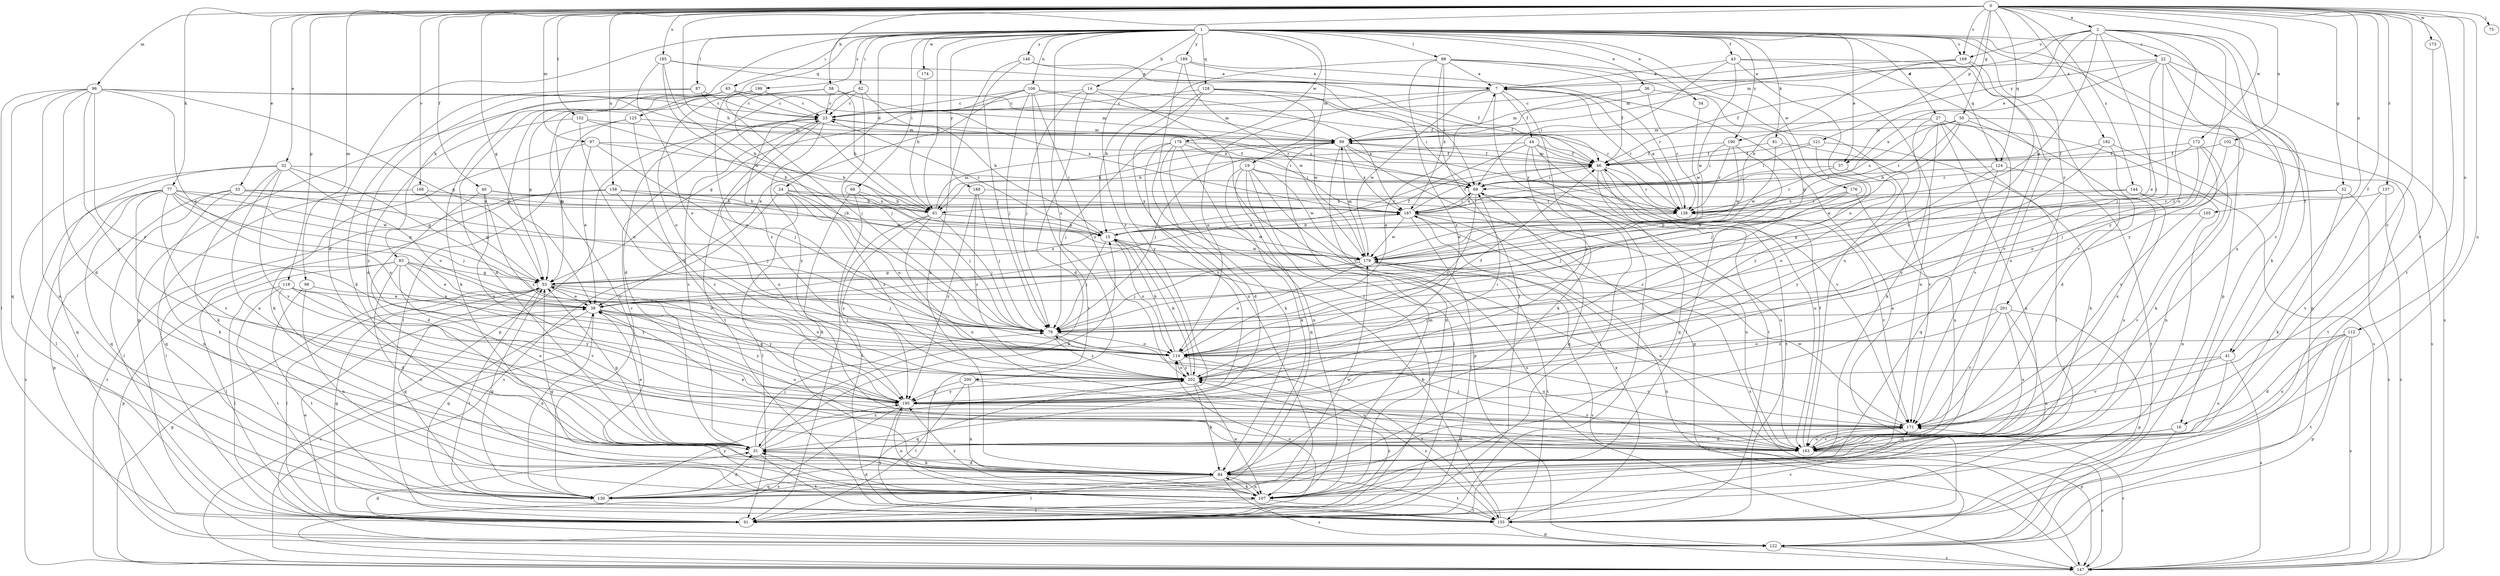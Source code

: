 strict digraph  {
0;
1;
2;
7;
14;
15;
16;
19;
22;
23;
24;
27;
31;
32;
33;
34;
36;
37;
38;
40;
41;
43;
44;
46;
50;
52;
53;
58;
61;
62;
65;
66;
69;
75;
76;
77;
81;
83;
84;
87;
88;
91;
96;
97;
98;
99;
102;
105;
106;
107;
112;
114;
118;
121;
122;
124;
125;
128;
130;
137;
138;
144;
146;
147;
152;
155;
158;
163;
168;
169;
171;
172;
173;
174;
176;
178;
179;
182;
185;
187;
188;
189;
190;
195;
199;
200;
201;
202;
0 -> 2  [label=a];
0 -> 16  [label=c];
0 -> 32  [label=e];
0 -> 33  [label=e];
0 -> 40  [label=f];
0 -> 41  [label=f];
0 -> 50  [label=g];
0 -> 52  [label=g];
0 -> 53  [label=g];
0 -> 58  [label=h];
0 -> 61  [label=h];
0 -> 75  [label=j];
0 -> 77  [label=k];
0 -> 96  [label=m];
0 -> 97  [label=m];
0 -> 98  [label=m];
0 -> 102  [label=n];
0 -> 105  [label=n];
0 -> 112  [label=o];
0 -> 118  [label=p];
0 -> 121  [label=p];
0 -> 124  [label=q];
0 -> 137  [label=r];
0 -> 144  [label=s];
0 -> 152  [label=t];
0 -> 155  [label=t];
0 -> 158  [label=u];
0 -> 163  [label=u];
0 -> 168  [label=v];
0 -> 169  [label=v];
0 -> 172  [label=w];
0 -> 173  [label=w];
0 -> 182  [label=x];
0 -> 185  [label=x];
1 -> 14  [label=b];
1 -> 16  [label=c];
1 -> 19  [label=c];
1 -> 24  [label=d];
1 -> 27  [label=d];
1 -> 31  [label=d];
1 -> 34  [label=e];
1 -> 36  [label=e];
1 -> 37  [label=e];
1 -> 41  [label=f];
1 -> 43  [label=f];
1 -> 61  [label=h];
1 -> 62  [label=i];
1 -> 65  [label=i];
1 -> 66  [label=i];
1 -> 81  [label=k];
1 -> 83  [label=k];
1 -> 87  [label=l];
1 -> 88  [label=l];
1 -> 106  [label=n];
1 -> 122  [label=p];
1 -> 124  [label=q];
1 -> 125  [label=q];
1 -> 128  [label=q];
1 -> 146  [label=s];
1 -> 169  [label=v];
1 -> 174  [label=w];
1 -> 176  [label=w];
1 -> 178  [label=w];
1 -> 188  [label=y];
1 -> 189  [label=y];
1 -> 190  [label=y];
1 -> 199  [label=z];
1 -> 200  [label=z];
1 -> 201  [label=z];
2 -> 22  [label=c];
2 -> 37  [label=e];
2 -> 76  [label=j];
2 -> 84  [label=k];
2 -> 99  [label=m];
2 -> 114  [label=o];
2 -> 163  [label=u];
2 -> 169  [label=v];
2 -> 179  [label=w];
2 -> 190  [label=y];
2 -> 195  [label=y];
7 -> 23  [label=c];
7 -> 44  [label=f];
7 -> 91  [label=l];
7 -> 114  [label=o];
7 -> 138  [label=r];
7 -> 179  [label=w];
7 -> 195  [label=y];
14 -> 23  [label=c];
14 -> 31  [label=d];
14 -> 76  [label=j];
14 -> 171  [label=v];
14 -> 187  [label=x];
15 -> 23  [label=c];
15 -> 46  [label=f];
15 -> 76  [label=j];
15 -> 114  [label=o];
15 -> 179  [label=w];
16 -> 31  [label=d];
16 -> 122  [label=p];
16 -> 163  [label=u];
19 -> 69  [label=i];
19 -> 84  [label=k];
19 -> 91  [label=l];
19 -> 122  [label=p];
19 -> 130  [label=q];
19 -> 147  [label=s];
19 -> 179  [label=w];
22 -> 7  [label=a];
22 -> 38  [label=e];
22 -> 46  [label=f];
22 -> 76  [label=j];
22 -> 122  [label=p];
22 -> 147  [label=s];
22 -> 187  [label=x];
22 -> 195  [label=y];
23 -> 99  [label=m];
23 -> 122  [label=p];
23 -> 155  [label=t];
23 -> 163  [label=u];
23 -> 195  [label=y];
24 -> 61  [label=h];
24 -> 91  [label=l];
24 -> 114  [label=o];
24 -> 147  [label=s];
24 -> 187  [label=x];
24 -> 202  [label=z];
27 -> 84  [label=k];
27 -> 91  [label=l];
27 -> 99  [label=m];
27 -> 107  [label=n];
27 -> 147  [label=s];
27 -> 171  [label=v];
27 -> 195  [label=y];
31 -> 15  [label=b];
31 -> 23  [label=c];
31 -> 38  [label=e];
31 -> 53  [label=g];
31 -> 76  [label=j];
31 -> 84  [label=k];
31 -> 155  [label=t];
31 -> 202  [label=z];
32 -> 53  [label=g];
32 -> 69  [label=i];
32 -> 84  [label=k];
32 -> 91  [label=l];
32 -> 114  [label=o];
32 -> 130  [label=q];
32 -> 163  [label=u];
32 -> 171  [label=v];
33 -> 15  [label=b];
33 -> 76  [label=j];
33 -> 84  [label=k];
33 -> 91  [label=l];
33 -> 122  [label=p];
33 -> 138  [label=r];
34 -> 179  [label=w];
36 -> 23  [label=c];
36 -> 53  [label=g];
36 -> 99  [label=m];
36 -> 138  [label=r];
37 -> 69  [label=i];
37 -> 114  [label=o];
37 -> 138  [label=r];
38 -> 76  [label=j];
38 -> 114  [label=o];
38 -> 130  [label=q];
38 -> 147  [label=s];
38 -> 163  [label=u];
38 -> 195  [label=y];
40 -> 31  [label=d];
40 -> 61  [label=h];
40 -> 187  [label=x];
40 -> 195  [label=y];
40 -> 202  [label=z];
41 -> 147  [label=s];
41 -> 163  [label=u];
41 -> 171  [label=v];
41 -> 202  [label=z];
43 -> 7  [label=a];
43 -> 69  [label=i];
43 -> 114  [label=o];
43 -> 163  [label=u];
43 -> 171  [label=v];
43 -> 179  [label=w];
44 -> 38  [label=e];
44 -> 46  [label=f];
44 -> 61  [label=h];
44 -> 84  [label=k];
44 -> 91  [label=l];
44 -> 155  [label=t];
44 -> 171  [label=v];
46 -> 69  [label=i];
46 -> 99  [label=m];
46 -> 130  [label=q];
46 -> 138  [label=r];
46 -> 155  [label=t];
46 -> 163  [label=u];
50 -> 15  [label=b];
50 -> 31  [label=d];
50 -> 38  [label=e];
50 -> 99  [label=m];
50 -> 138  [label=r];
50 -> 147  [label=s];
50 -> 187  [label=x];
52 -> 61  [label=h];
52 -> 84  [label=k];
52 -> 138  [label=r];
52 -> 147  [label=s];
53 -> 38  [label=e];
53 -> 76  [label=j];
53 -> 91  [label=l];
53 -> 130  [label=q];
53 -> 155  [label=t];
53 -> 187  [label=x];
53 -> 195  [label=y];
58 -> 23  [label=c];
58 -> 61  [label=h];
58 -> 76  [label=j];
58 -> 114  [label=o];
58 -> 187  [label=x];
61 -> 15  [label=b];
61 -> 76  [label=j];
61 -> 91  [label=l];
61 -> 99  [label=m];
61 -> 163  [label=u];
61 -> 179  [label=w];
61 -> 195  [label=y];
62 -> 15  [label=b];
62 -> 23  [label=c];
62 -> 31  [label=d];
62 -> 76  [label=j];
62 -> 202  [label=z];
65 -> 23  [label=c];
65 -> 31  [label=d];
65 -> 38  [label=e];
65 -> 46  [label=f];
65 -> 84  [label=k];
65 -> 99  [label=m];
65 -> 122  [label=p];
66 -> 61  [label=h];
66 -> 76  [label=j];
66 -> 84  [label=k];
66 -> 155  [label=t];
69 -> 23  [label=c];
69 -> 114  [label=o];
69 -> 130  [label=q];
69 -> 163  [label=u];
69 -> 187  [label=x];
76 -> 114  [label=o];
76 -> 163  [label=u];
76 -> 202  [label=z];
77 -> 53  [label=g];
77 -> 76  [label=j];
77 -> 91  [label=l];
77 -> 107  [label=n];
77 -> 114  [label=o];
77 -> 130  [label=q];
77 -> 147  [label=s];
77 -> 171  [label=v];
77 -> 179  [label=w];
77 -> 187  [label=x];
81 -> 46  [label=f];
81 -> 171  [label=v];
81 -> 179  [label=w];
83 -> 38  [label=e];
83 -> 53  [label=g];
83 -> 91  [label=l];
83 -> 107  [label=n];
83 -> 114  [label=o];
83 -> 122  [label=p];
83 -> 163  [label=u];
83 -> 195  [label=y];
84 -> 31  [label=d];
84 -> 91  [label=l];
84 -> 107  [label=n];
84 -> 130  [label=q];
84 -> 147  [label=s];
84 -> 155  [label=t];
87 -> 23  [label=c];
87 -> 31  [label=d];
87 -> 84  [label=k];
87 -> 187  [label=x];
88 -> 7  [label=a];
88 -> 15  [label=b];
88 -> 46  [label=f];
88 -> 91  [label=l];
88 -> 107  [label=n];
88 -> 163  [label=u];
88 -> 187  [label=x];
88 -> 202  [label=z];
91 -> 38  [label=e];
91 -> 53  [label=g];
91 -> 114  [label=o];
91 -> 171  [label=v];
91 -> 202  [label=z];
96 -> 23  [label=c];
96 -> 31  [label=d];
96 -> 38  [label=e];
96 -> 53  [label=g];
96 -> 91  [label=l];
96 -> 107  [label=n];
96 -> 130  [label=q];
96 -> 138  [label=r];
96 -> 195  [label=y];
96 -> 202  [label=z];
97 -> 38  [label=e];
97 -> 46  [label=f];
97 -> 61  [label=h];
97 -> 76  [label=j];
97 -> 84  [label=k];
98 -> 38  [label=e];
98 -> 107  [label=n];
98 -> 155  [label=t];
99 -> 46  [label=f];
99 -> 61  [label=h];
99 -> 76  [label=j];
99 -> 107  [label=n];
99 -> 122  [label=p];
99 -> 138  [label=r];
99 -> 187  [label=x];
102 -> 46  [label=f];
102 -> 76  [label=j];
102 -> 155  [label=t];
105 -> 15  [label=b];
105 -> 171  [label=v];
106 -> 23  [label=c];
106 -> 38  [label=e];
106 -> 53  [label=g];
106 -> 76  [label=j];
106 -> 99  [label=m];
106 -> 138  [label=r];
106 -> 155  [label=t];
106 -> 202  [label=z];
107 -> 31  [label=d];
107 -> 53  [label=g];
107 -> 69  [label=i];
107 -> 84  [label=k];
107 -> 91  [label=l];
107 -> 99  [label=m];
107 -> 155  [label=t];
107 -> 195  [label=y];
112 -> 31  [label=d];
112 -> 114  [label=o];
112 -> 122  [label=p];
112 -> 147  [label=s];
112 -> 155  [label=t];
112 -> 163  [label=u];
114 -> 7  [label=a];
114 -> 15  [label=b];
114 -> 46  [label=f];
114 -> 155  [label=t];
114 -> 202  [label=z];
118 -> 31  [label=d];
118 -> 38  [label=e];
118 -> 91  [label=l];
118 -> 155  [label=t];
118 -> 171  [label=v];
118 -> 195  [label=y];
121 -> 46  [label=f];
121 -> 69  [label=i];
121 -> 76  [label=j];
121 -> 84  [label=k];
122 -> 31  [label=d];
122 -> 147  [label=s];
124 -> 69  [label=i];
124 -> 130  [label=q];
124 -> 155  [label=t];
124 -> 195  [label=y];
125 -> 53  [label=g];
125 -> 91  [label=l];
125 -> 99  [label=m];
125 -> 195  [label=y];
128 -> 23  [label=c];
128 -> 46  [label=f];
128 -> 69  [label=i];
128 -> 107  [label=n];
128 -> 179  [label=w];
128 -> 195  [label=y];
130 -> 23  [label=c];
130 -> 31  [label=d];
130 -> 38  [label=e];
130 -> 53  [label=g];
130 -> 179  [label=w];
130 -> 195  [label=y];
137 -> 138  [label=r];
137 -> 147  [label=s];
137 -> 171  [label=v];
138 -> 7  [label=a];
138 -> 171  [label=v];
138 -> 179  [label=w];
144 -> 53  [label=g];
144 -> 107  [label=n];
144 -> 163  [label=u];
144 -> 187  [label=x];
146 -> 7  [label=a];
146 -> 69  [label=i];
146 -> 76  [label=j];
146 -> 84  [label=k];
147 -> 53  [label=g];
147 -> 171  [label=v];
147 -> 187  [label=x];
152 -> 15  [label=b];
152 -> 99  [label=m];
152 -> 114  [label=o];
152 -> 195  [label=y];
155 -> 7  [label=a];
155 -> 15  [label=b];
155 -> 122  [label=p];
155 -> 187  [label=x];
155 -> 195  [label=y];
155 -> 202  [label=z];
158 -> 61  [label=h];
158 -> 91  [label=l];
158 -> 147  [label=s];
158 -> 179  [label=w];
158 -> 202  [label=z];
163 -> 38  [label=e];
163 -> 46  [label=f];
163 -> 76  [label=j];
163 -> 147  [label=s];
163 -> 171  [label=v];
168 -> 53  [label=g];
168 -> 130  [label=q];
168 -> 187  [label=x];
169 -> 7  [label=a];
169 -> 15  [label=b];
169 -> 99  [label=m];
169 -> 171  [label=v];
169 -> 202  [label=z];
171 -> 31  [label=d];
171 -> 114  [label=o];
171 -> 163  [label=u];
171 -> 179  [label=w];
172 -> 46  [label=f];
172 -> 84  [label=k];
172 -> 114  [label=o];
172 -> 138  [label=r];
172 -> 171  [label=v];
173 -> 171  [label=v];
174 -> 61  [label=h];
176 -> 76  [label=j];
176 -> 138  [label=r];
176 -> 163  [label=u];
176 -> 202  [label=z];
178 -> 31  [label=d];
178 -> 46  [label=f];
178 -> 69  [label=i];
178 -> 76  [label=j];
178 -> 84  [label=k];
178 -> 107  [label=n];
178 -> 195  [label=y];
179 -> 53  [label=g];
179 -> 76  [label=j];
179 -> 99  [label=m];
179 -> 114  [label=o];
179 -> 147  [label=s];
179 -> 155  [label=t];
179 -> 163  [label=u];
182 -> 46  [label=f];
182 -> 107  [label=n];
182 -> 163  [label=u];
182 -> 195  [label=y];
185 -> 7  [label=a];
185 -> 15  [label=b];
185 -> 46  [label=f];
185 -> 114  [label=o];
185 -> 179  [label=w];
187 -> 15  [label=b];
187 -> 46  [label=f];
187 -> 69  [label=i];
187 -> 91  [label=l];
187 -> 147  [label=s];
187 -> 163  [label=u];
187 -> 179  [label=w];
188 -> 76  [label=j];
188 -> 138  [label=r];
188 -> 195  [label=y];
188 -> 202  [label=z];
189 -> 7  [label=a];
189 -> 91  [label=l];
189 -> 138  [label=r];
189 -> 179  [label=w];
189 -> 202  [label=z];
190 -> 38  [label=e];
190 -> 46  [label=f];
190 -> 69  [label=i];
190 -> 138  [label=r];
190 -> 179  [label=w];
195 -> 53  [label=g];
195 -> 107  [label=n];
195 -> 147  [label=s];
195 -> 171  [label=v];
199 -> 23  [label=c];
199 -> 53  [label=g];
199 -> 76  [label=j];
199 -> 107  [label=n];
199 -> 114  [label=o];
200 -> 91  [label=l];
200 -> 107  [label=n];
200 -> 163  [label=u];
200 -> 195  [label=y];
201 -> 76  [label=j];
201 -> 107  [label=n];
201 -> 122  [label=p];
201 -> 163  [label=u];
201 -> 171  [label=v];
201 -> 202  [label=z];
202 -> 15  [label=b];
202 -> 69  [label=i];
202 -> 84  [label=k];
202 -> 107  [label=n];
202 -> 114  [label=o];
202 -> 130  [label=q];
202 -> 195  [label=y];
}
